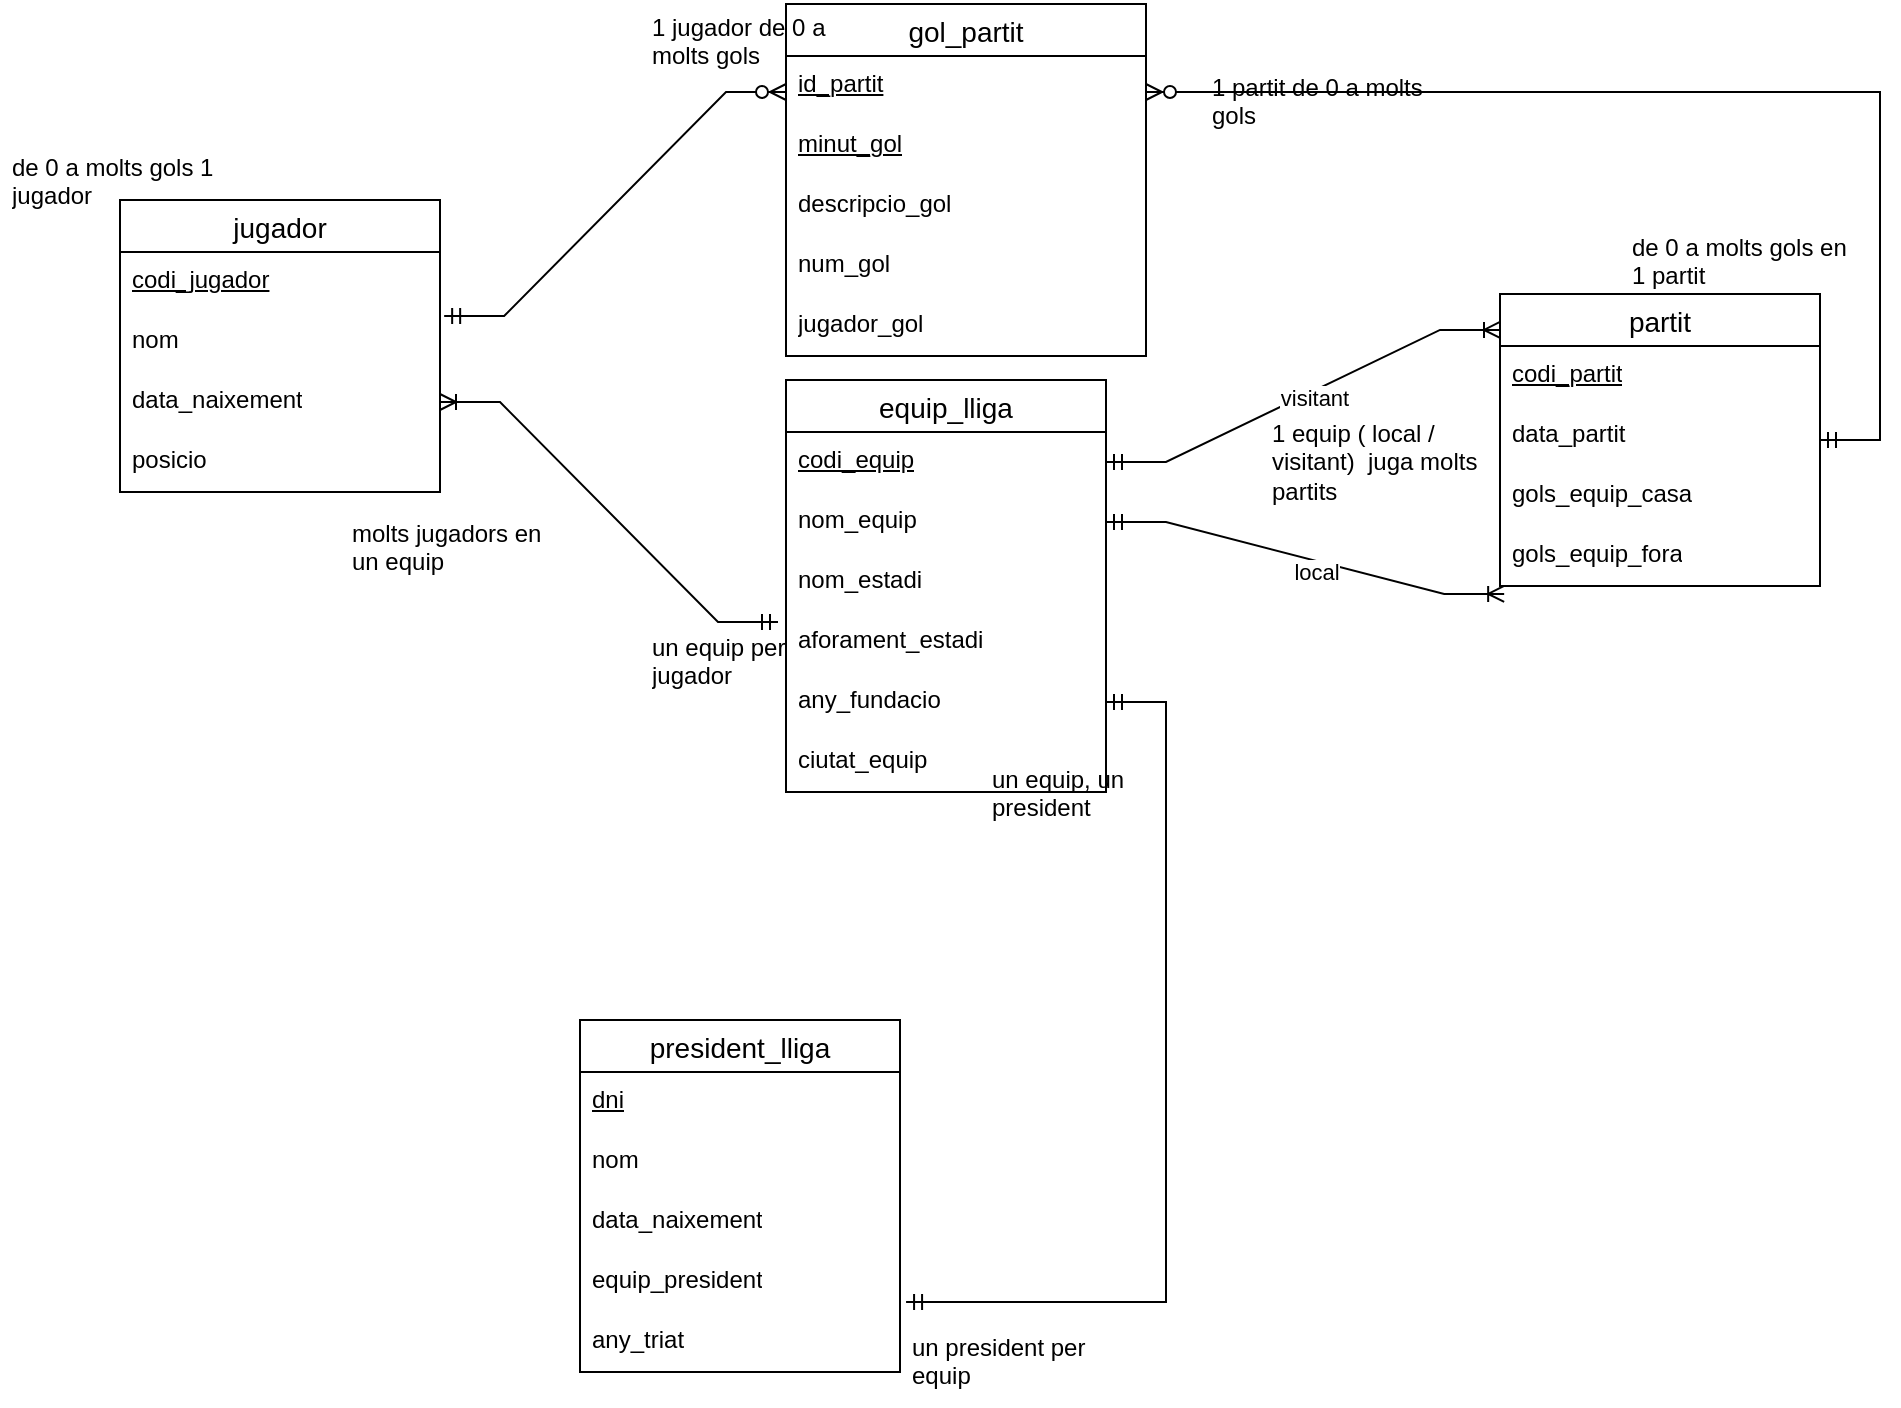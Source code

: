 <mxfile version="24.7.17">
  <diagram name="Pàgina-1" id="MAjly87fxIGBJ7gbjYAO">
    <mxGraphModel dx="1469" dy="869" grid="1" gridSize="10" guides="1" tooltips="1" connect="1" arrows="1" fold="1" page="1" pageScale="1" pageWidth="827" pageHeight="1169" math="0" shadow="0">
      <root>
        <mxCell id="0" />
        <mxCell id="1" parent="0" />
        <mxCell id="cfqMcSnEyNYRxQB_8YAm-1" value="jugador" style="swimlane;fontStyle=0;childLayout=stackLayout;horizontal=1;startSize=26;horizontalStack=0;resizeParent=1;resizeParentMax=0;resizeLast=0;collapsible=1;marginBottom=0;align=center;fontSize=14;" parent="1" vertex="1">
          <mxGeometry x="-80" y="120" width="160" height="146" as="geometry" />
        </mxCell>
        <mxCell id="cfqMcSnEyNYRxQB_8YAm-2" value="&lt;u&gt;codi_jugador&lt;/u&gt;" style="text;strokeColor=none;fillColor=none;spacingLeft=4;spacingRight=4;overflow=hidden;rotatable=0;points=[[0,0.5],[1,0.5]];portConstraint=eastwest;fontSize=12;whiteSpace=wrap;html=1;" parent="cfqMcSnEyNYRxQB_8YAm-1" vertex="1">
          <mxGeometry y="26" width="160" height="30" as="geometry" />
        </mxCell>
        <mxCell id="cfqMcSnEyNYRxQB_8YAm-5" value="nom" style="text;strokeColor=none;fillColor=none;spacingLeft=4;spacingRight=4;overflow=hidden;rotatable=0;points=[[0,0.5],[1,0.5]];portConstraint=eastwest;fontSize=12;whiteSpace=wrap;html=1;" parent="cfqMcSnEyNYRxQB_8YAm-1" vertex="1">
          <mxGeometry y="56" width="160" height="30" as="geometry" />
        </mxCell>
        <mxCell id="cfqMcSnEyNYRxQB_8YAm-3" value="data_naixement" style="text;strokeColor=none;fillColor=none;spacingLeft=4;spacingRight=4;overflow=hidden;rotatable=0;points=[[0,0.5],[1,0.5]];portConstraint=eastwest;fontSize=12;whiteSpace=wrap;html=1;" parent="cfqMcSnEyNYRxQB_8YAm-1" vertex="1">
          <mxGeometry y="86" width="160" height="30" as="geometry" />
        </mxCell>
        <mxCell id="cfqMcSnEyNYRxQB_8YAm-4" value="posicio" style="text;strokeColor=none;fillColor=none;spacingLeft=4;spacingRight=4;overflow=hidden;rotatable=0;points=[[0,0.5],[1,0.5]];portConstraint=eastwest;fontSize=12;whiteSpace=wrap;html=1;" parent="cfqMcSnEyNYRxQB_8YAm-1" vertex="1">
          <mxGeometry y="116" width="160" height="30" as="geometry" />
        </mxCell>
        <mxCell id="cfqMcSnEyNYRxQB_8YAm-6" value="equip_lliga" style="swimlane;fontStyle=0;childLayout=stackLayout;horizontal=1;startSize=26;horizontalStack=0;resizeParent=1;resizeParentMax=0;resizeLast=0;collapsible=1;marginBottom=0;align=center;fontSize=14;" parent="1" vertex="1">
          <mxGeometry x="253" y="210" width="160" height="206" as="geometry" />
        </mxCell>
        <mxCell id="cfqMcSnEyNYRxQB_8YAm-7" value="&lt;u&gt;codi_equip&lt;/u&gt;" style="text;strokeColor=none;fillColor=none;spacingLeft=4;spacingRight=4;overflow=hidden;rotatable=0;points=[[0,0.5],[1,0.5]];portConstraint=eastwest;fontSize=12;whiteSpace=wrap;html=1;" parent="cfqMcSnEyNYRxQB_8YAm-6" vertex="1">
          <mxGeometry y="26" width="160" height="30" as="geometry" />
        </mxCell>
        <mxCell id="cfqMcSnEyNYRxQB_8YAm-8" value="nom_equip" style="text;strokeColor=none;fillColor=none;spacingLeft=4;spacingRight=4;overflow=hidden;rotatable=0;points=[[0,0.5],[1,0.5]];portConstraint=eastwest;fontSize=12;whiteSpace=wrap;html=1;" parent="cfqMcSnEyNYRxQB_8YAm-6" vertex="1">
          <mxGeometry y="56" width="160" height="30" as="geometry" />
        </mxCell>
        <mxCell id="cfqMcSnEyNYRxQB_8YAm-9" value="nom_estadi" style="text;strokeColor=none;fillColor=none;spacingLeft=4;spacingRight=4;overflow=hidden;rotatable=0;points=[[0,0.5],[1,0.5]];portConstraint=eastwest;fontSize=12;whiteSpace=wrap;html=1;" parent="cfqMcSnEyNYRxQB_8YAm-6" vertex="1">
          <mxGeometry y="86" width="160" height="30" as="geometry" />
        </mxCell>
        <mxCell id="cfqMcSnEyNYRxQB_8YAm-16" value="aforament_estadi" style="text;strokeColor=none;fillColor=none;spacingLeft=4;spacingRight=4;overflow=hidden;rotatable=0;points=[[0,0.5],[1,0.5]];portConstraint=eastwest;fontSize=12;whiteSpace=wrap;html=1;" parent="cfqMcSnEyNYRxQB_8YAm-6" vertex="1">
          <mxGeometry y="116" width="160" height="30" as="geometry" />
        </mxCell>
        <mxCell id="cfqMcSnEyNYRxQB_8YAm-10" value="any_fundacio" style="text;strokeColor=none;fillColor=none;spacingLeft=4;spacingRight=4;overflow=hidden;rotatable=0;points=[[0,0.5],[1,0.5]];portConstraint=eastwest;fontSize=12;whiteSpace=wrap;html=1;" parent="cfqMcSnEyNYRxQB_8YAm-6" vertex="1">
          <mxGeometry y="146" width="160" height="30" as="geometry" />
        </mxCell>
        <mxCell id="cfqMcSnEyNYRxQB_8YAm-17" value="ciutat_equip" style="text;strokeColor=none;fillColor=none;spacingLeft=4;spacingRight=4;overflow=hidden;rotatable=0;points=[[0,0.5],[1,0.5]];portConstraint=eastwest;fontSize=12;whiteSpace=wrap;html=1;" parent="cfqMcSnEyNYRxQB_8YAm-6" vertex="1">
          <mxGeometry y="176" width="160" height="30" as="geometry" />
        </mxCell>
        <mxCell id="cfqMcSnEyNYRxQB_8YAm-11" value="partit" style="swimlane;fontStyle=0;childLayout=stackLayout;horizontal=1;startSize=26;horizontalStack=0;resizeParent=1;resizeParentMax=0;resizeLast=0;collapsible=1;marginBottom=0;align=center;fontSize=14;" parent="1" vertex="1">
          <mxGeometry x="610" y="167" width="160" height="146" as="geometry" />
        </mxCell>
        <mxCell id="cfqMcSnEyNYRxQB_8YAm-12" value="&lt;u&gt;codi_partit&lt;/u&gt;" style="text;strokeColor=none;fillColor=none;spacingLeft=4;spacingRight=4;overflow=hidden;rotatable=0;points=[[0,0.5],[1,0.5]];portConstraint=eastwest;fontSize=12;whiteSpace=wrap;html=1;" parent="cfqMcSnEyNYRxQB_8YAm-11" vertex="1">
          <mxGeometry y="26" width="160" height="30" as="geometry" />
        </mxCell>
        <mxCell id="cfqMcSnEyNYRxQB_8YAm-13" value="data_partit" style="text;strokeColor=none;fillColor=none;spacingLeft=4;spacingRight=4;overflow=hidden;rotatable=0;points=[[0,0.5],[1,0.5]];portConstraint=eastwest;fontSize=12;whiteSpace=wrap;html=1;" parent="cfqMcSnEyNYRxQB_8YAm-11" vertex="1">
          <mxGeometry y="56" width="160" height="30" as="geometry" />
        </mxCell>
        <mxCell id="cfqMcSnEyNYRxQB_8YAm-14" value="gols_equip_casa" style="text;strokeColor=none;fillColor=none;spacingLeft=4;spacingRight=4;overflow=hidden;rotatable=0;points=[[0,0.5],[1,0.5]];portConstraint=eastwest;fontSize=12;whiteSpace=wrap;html=1;" parent="cfqMcSnEyNYRxQB_8YAm-11" vertex="1">
          <mxGeometry y="86" width="160" height="30" as="geometry" />
        </mxCell>
        <mxCell id="cfqMcSnEyNYRxQB_8YAm-15" value="gols_equip_fora" style="text;strokeColor=none;fillColor=none;spacingLeft=4;spacingRight=4;overflow=hidden;rotatable=0;points=[[0,0.5],[1,0.5]];portConstraint=eastwest;fontSize=12;whiteSpace=wrap;html=1;" parent="cfqMcSnEyNYRxQB_8YAm-11" vertex="1">
          <mxGeometry y="116" width="160" height="30" as="geometry" />
        </mxCell>
        <mxCell id="cfqMcSnEyNYRxQB_8YAm-18" value="gol_partit" style="swimlane;fontStyle=0;childLayout=stackLayout;horizontal=1;startSize=26;horizontalStack=0;resizeParent=1;resizeParentMax=0;resizeLast=0;collapsible=1;marginBottom=0;align=center;fontSize=14;" parent="1" vertex="1">
          <mxGeometry x="253" y="22" width="180" height="176" as="geometry" />
        </mxCell>
        <mxCell id="K7ZgRjItraJ9BAsRBDeH-1" value="&lt;u&gt;id_partit&lt;/u&gt;" style="text;strokeColor=none;fillColor=none;spacingLeft=4;spacingRight=4;overflow=hidden;rotatable=0;points=[[0,0.5],[1,0.5]];portConstraint=eastwest;fontSize=12;whiteSpace=wrap;html=1;" vertex="1" parent="cfqMcSnEyNYRxQB_8YAm-18">
          <mxGeometry y="26" width="180" height="30" as="geometry" />
        </mxCell>
        <mxCell id="cfqMcSnEyNYRxQB_8YAm-19" value="&lt;u&gt;minut_gol&lt;/u&gt;" style="text;strokeColor=none;fillColor=none;spacingLeft=4;spacingRight=4;overflow=hidden;rotatable=0;points=[[0,0.5],[1,0.5]];portConstraint=eastwest;fontSize=12;whiteSpace=wrap;html=1;" parent="cfqMcSnEyNYRxQB_8YAm-18" vertex="1">
          <mxGeometry y="56" width="180" height="30" as="geometry" />
        </mxCell>
        <mxCell id="cfqMcSnEyNYRxQB_8YAm-20" value="descripcio_gol" style="text;strokeColor=none;fillColor=none;spacingLeft=4;spacingRight=4;overflow=hidden;rotatable=0;points=[[0,0.5],[1,0.5]];portConstraint=eastwest;fontSize=12;whiteSpace=wrap;html=1;" parent="cfqMcSnEyNYRxQB_8YAm-18" vertex="1">
          <mxGeometry y="86" width="180" height="30" as="geometry" />
        </mxCell>
        <mxCell id="PyK2KTt20wwOfGCghMNB-15" value="num_gol" style="text;strokeColor=none;fillColor=none;spacingLeft=4;spacingRight=4;overflow=hidden;rotatable=0;points=[[0,0.5],[1,0.5]];portConstraint=eastwest;fontSize=12;whiteSpace=wrap;html=1;" parent="cfqMcSnEyNYRxQB_8YAm-18" vertex="1">
          <mxGeometry y="116" width="180" height="30" as="geometry" />
        </mxCell>
        <mxCell id="K7ZgRjItraJ9BAsRBDeH-2" value="jugador_gol" style="text;strokeColor=none;fillColor=none;spacingLeft=4;spacingRight=4;overflow=hidden;rotatable=0;points=[[0,0.5],[1,0.5]];portConstraint=eastwest;fontSize=12;whiteSpace=wrap;html=1;" vertex="1" parent="cfqMcSnEyNYRxQB_8YAm-18">
          <mxGeometry y="146" width="180" height="30" as="geometry" />
        </mxCell>
        <mxCell id="cfqMcSnEyNYRxQB_8YAm-23" value="president_lliga" style="swimlane;fontStyle=0;childLayout=stackLayout;horizontal=1;startSize=26;horizontalStack=0;resizeParent=1;resizeParentMax=0;resizeLast=0;collapsible=1;marginBottom=0;align=center;fontSize=14;" parent="1" vertex="1">
          <mxGeometry x="150" y="530" width="160" height="176" as="geometry" />
        </mxCell>
        <mxCell id="cfqMcSnEyNYRxQB_8YAm-24" value="&lt;u&gt;dni&lt;/u&gt;" style="text;strokeColor=none;fillColor=none;spacingLeft=4;spacingRight=4;overflow=hidden;rotatable=0;points=[[0,0.5],[1,0.5]];portConstraint=eastwest;fontSize=12;whiteSpace=wrap;html=1;" parent="cfqMcSnEyNYRxQB_8YAm-23" vertex="1">
          <mxGeometry y="26" width="160" height="30" as="geometry" />
        </mxCell>
        <mxCell id="cfqMcSnEyNYRxQB_8YAm-25" value="nom" style="text;strokeColor=none;fillColor=none;spacingLeft=4;spacingRight=4;overflow=hidden;rotatable=0;points=[[0,0.5],[1,0.5]];portConstraint=eastwest;fontSize=12;whiteSpace=wrap;html=1;" parent="cfqMcSnEyNYRxQB_8YAm-23" vertex="1">
          <mxGeometry y="56" width="160" height="30" as="geometry" />
        </mxCell>
        <mxCell id="cfqMcSnEyNYRxQB_8YAm-26" value="data_naixement" style="text;strokeColor=none;fillColor=none;spacingLeft=4;spacingRight=4;overflow=hidden;rotatable=0;points=[[0,0.5],[1,0.5]];portConstraint=eastwest;fontSize=12;whiteSpace=wrap;html=1;" parent="cfqMcSnEyNYRxQB_8YAm-23" vertex="1">
          <mxGeometry y="86" width="160" height="30" as="geometry" />
        </mxCell>
        <mxCell id="cfqMcSnEyNYRxQB_8YAm-27" value="equip_president&lt;div&gt;&lt;span style=&quot;color: rgba(0, 0, 0, 0); font-family: monospace; font-size: 0px; text-wrap: nowrap;&quot;&gt;%3CmxGraphModel%3E%3Croot%3E%3CmxCell%20id%3D%220%22%2F%3E%3CmxCell%20id%3D%221%22%20parent%3D%220%22%2F%3E%3CmxCell%20id%3D%222%22%20value%3D%22partit%22%20style%3D%22swimlane%3BfontStyle%3D0%3BchildLayout%3DstackLayout%3Bhorizontal%3D1%3BstartSize%3D26%3BhorizontalStack%3D0%3BresizeParent%3D1%3BresizeParentMax%3D0%3BresizeLast%3D0%3Bcollapsible%3D1%3BmarginBottom%3D0%3Balign%3Dcenter%3BfontSize%3D14%3B%22%20vertex%3D%221%22%20parent%3D%221%22%3E%3CmxGeometry%20x%3D%22150%22%20y%3D%22480%22%20width%3D%22160%22%20height%3D%22146%22%20as%3D%22geometry%22%2F%3E%3C%2FmxCell%3E%3CmxCell%20id%3D%223%22%20value%3D%22%26lt%3Bu%26gt%3Bcodi_patit%26lt%3B%2Fu%26gt%3B%22%20style%3D%22text%3BstrokeColor%3Dnone%3BfillColor%3Dnone%3BspacingLeft%3D4%3BspacingRight%3D4%3Boverflow%3Dhidden%3Brotatable%3D0%3Bpoints%3D%5B%5B0%2C0.5%5D%2C%5B1%2C0.5%5D%5D%3BportConstraint%3Deastwest%3BfontSize%3D12%3BwhiteSpace%3Dwrap%3Bhtml%3D1%3B%22%20vertex%3D%221%22%20parent%3D%222%22%3E%3CmxGeometry%20y%3D%2226%22%20width%3D%22160%22%20height%3D%2230%22%20as%3D%22geometry%22%2F%3E%3C%2FmxCell%3E%3CmxCell%20id%3D%224%22%20value%3D%22data_partit%22%20style%3D%22text%3BstrokeColor%3Dnone%3BfillColor%3Dnone%3BspacingLeft%3D4%3BspacingRight%3D4%3Boverflow%3Dhidden%3Brotatable%3D0%3Bpoints%3D%5B%5B0%2C0.5%5D%2C%5B1%2C0.5%5D%5D%3BportConstraint%3Deastwest%3BfontSize%3D12%3BwhiteSpace%3Dwrap%3Bhtml%3D1%3B%22%20vertex%3D%221%22%20parent%3D%222%22%3E%3CmxGeometry%20y%3D%2256%22%20width%3D%22160%22%20height%3D%2230%22%20as%3D%22geometry%22%2F%3E%3C%2FmxCell%3E%3CmxCell%20id%3D%225%22%20value%3D%22gols_equip_casa%22%20style%3D%22text%3BstrokeColor%3Dnone%3BfillColor%3Dnone%3BspacingLeft%3D4%3BspacingRight%3D4%3Boverflow%3Dhidden%3Brotatable%3D0%3Bpoints%3D%5B%5B0%2C0.5%5D%2C%5B1%2C0.5%5D%5D%3BportConstraint%3Deastwest%3BfontSize%3D12%3BwhiteSpace%3Dwrap%3Bhtml%3D1%3B%22%20vertex%3D%221%22%20parent%3D%222%22%3E%3CmxGeometry%20y%3D%2286%22%20width%3D%22160%22%20height%3D%2230%22%20as%3D%22geometry%22%2F%3E%3C%2FmxCell%3E%3CmxCell%20id%3D%226%22%20value%3D%22gols_equip_fora%22%20style%3D%22text%3BstrokeColor%3Dnone%3BfillColor%3Dnone%3BspacingLeft%3D4%3BspacingRight%3D4%3Boverflow%3Dhidden%3Brotatable%3D0%3Bpoints%3D%5B%5B0%2C0.5%5D%2C%5B1%2C0.5%5D%5D%3BportConstraint%3Deastwest%3BfontSize%3D12%3BwhiteSpace%3Dwrap%3Bhtml%3D1%3B%22%20vertex%3D%221%22%20parent%3D%222%22%3E%3CmxGeometry%20y%3D%22116%22%20width%3D%22160%22%20height%3D%2230%22%20as%3D%22geometry%22%2F%3E%3C%2FmxCell%3E%3C%2Froot%3E%3C%2FmxGraphModel%3E&lt;/span&gt;&lt;br&gt;&lt;/div&gt;" style="text;strokeColor=none;fillColor=none;spacingLeft=4;spacingRight=4;overflow=hidden;rotatable=0;points=[[0,0.5],[1,0.5]];portConstraint=eastwest;fontSize=12;whiteSpace=wrap;html=1;" parent="cfqMcSnEyNYRxQB_8YAm-23" vertex="1">
          <mxGeometry y="116" width="160" height="30" as="geometry" />
        </mxCell>
        <mxCell id="cfqMcSnEyNYRxQB_8YAm-33" value="&lt;div&gt;any_triat&lt;/div&gt;" style="text;strokeColor=none;fillColor=none;spacingLeft=4;spacingRight=4;overflow=hidden;rotatable=0;points=[[0,0.5],[1,0.5]];portConstraint=eastwest;fontSize=12;whiteSpace=wrap;html=1;" parent="cfqMcSnEyNYRxQB_8YAm-23" vertex="1">
          <mxGeometry y="146" width="160" height="30" as="geometry" />
        </mxCell>
        <mxCell id="cfqMcSnEyNYRxQB_8YAm-38" value="" style="edgeStyle=entityRelationEdgeStyle;fontSize=12;html=1;endArrow=ERoneToMany;startArrow=ERmandOne;rounded=0;exitX=-0.025;exitY=0.167;exitDx=0;exitDy=0;entryX=1;entryY=0.5;entryDx=0;entryDy=0;exitPerimeter=0;" parent="1" source="cfqMcSnEyNYRxQB_8YAm-16" target="cfqMcSnEyNYRxQB_8YAm-3" edge="1">
          <mxGeometry width="100" height="100" relative="1" as="geometry">
            <mxPoint x="600" y="460" as="sourcePoint" />
            <mxPoint x="140" y="10" as="targetPoint" />
          </mxGeometry>
        </mxCell>
        <mxCell id="cfqMcSnEyNYRxQB_8YAm-39" value="" style="edgeStyle=entityRelationEdgeStyle;fontSize=12;html=1;endArrow=ERmandOne;startArrow=ERmandOne;rounded=0;entryX=1.019;entryY=0.833;entryDx=0;entryDy=0;entryPerimeter=0;" parent="1" target="cfqMcSnEyNYRxQB_8YAm-27" edge="1" source="cfqMcSnEyNYRxQB_8YAm-10">
          <mxGeometry width="100" height="100" relative="1" as="geometry">
            <mxPoint x="430" y="380" as="sourcePoint" />
            <mxPoint x="160" y="700" as="targetPoint" />
            <Array as="points">
              <mxPoint x="470" y="440" />
              <mxPoint x="460" y="560" />
              <mxPoint x="190" y="440" />
              <mxPoint x="120" y="470" />
            </Array>
          </mxGeometry>
        </mxCell>
        <mxCell id="cfqMcSnEyNYRxQB_8YAm-40" value="molts jugadors en un equip" style="text;strokeColor=none;fillColor=none;spacingLeft=4;spacingRight=4;overflow=hidden;rotatable=0;points=[[0,0.5],[1,0.5]];portConstraint=eastwest;fontSize=12;whiteSpace=wrap;html=1;" parent="1" vertex="1">
          <mxGeometry x="30" y="273" width="120" height="40" as="geometry" />
        </mxCell>
        <mxCell id="cfqMcSnEyNYRxQB_8YAm-41" value="un equip per jugador" style="text;strokeColor=none;fillColor=none;spacingLeft=4;spacingRight=4;overflow=hidden;rotatable=0;points=[[0,0.5],[1,0.5]];portConstraint=eastwest;fontSize=12;whiteSpace=wrap;html=1;" parent="1" vertex="1">
          <mxGeometry x="180" y="330" width="120" height="40" as="geometry" />
        </mxCell>
        <mxCell id="cfqMcSnEyNYRxQB_8YAm-43" value="un president per equip" style="text;strokeColor=none;fillColor=none;spacingLeft=4;spacingRight=4;overflow=hidden;rotatable=0;points=[[0,0.5],[1,0.5]];portConstraint=eastwest;fontSize=12;whiteSpace=wrap;html=1;" parent="1" vertex="1">
          <mxGeometry x="310" y="680" width="120" height="40" as="geometry" />
        </mxCell>
        <mxCell id="cfqMcSnEyNYRxQB_8YAm-44" value="un equip, un president" style="text;strokeColor=none;fillColor=none;spacingLeft=4;spacingRight=4;overflow=hidden;rotatable=0;points=[[0,0.5],[1,0.5]];portConstraint=eastwest;fontSize=12;whiteSpace=wrap;html=1;" parent="1" vertex="1">
          <mxGeometry x="350" y="396" width="120" height="40" as="geometry" />
        </mxCell>
        <mxCell id="PyK2KTt20wwOfGCghMNB-1" value="" style="edgeStyle=entityRelationEdgeStyle;fontSize=12;html=1;endArrow=ERzeroToMany;startArrow=ERmandOne;rounded=0;exitX=1.013;exitY=0.067;exitDx=0;exitDy=0;exitPerimeter=0;entryX=0;entryY=0.25;entryDx=0;entryDy=0;" parent="1" source="cfqMcSnEyNYRxQB_8YAm-5" target="cfqMcSnEyNYRxQB_8YAm-18" edge="1">
          <mxGeometry width="100" height="100" relative="1" as="geometry">
            <mxPoint x="140" y="200" as="sourcePoint" />
            <mxPoint x="460" y="360" as="targetPoint" />
          </mxGeometry>
        </mxCell>
        <mxCell id="PyK2KTt20wwOfGCghMNB-2" value="" style="edgeStyle=entityRelationEdgeStyle;fontSize=12;html=1;endArrow=ERoneToMany;startArrow=ERmandOne;rounded=0;entryX=0;entryY=0.123;entryDx=0;entryDy=0;entryPerimeter=0;" parent="1" source="cfqMcSnEyNYRxQB_8YAm-7" target="cfqMcSnEyNYRxQB_8YAm-11" edge="1">
          <mxGeometry width="100" height="100" relative="1" as="geometry">
            <mxPoint x="360" y="460" as="sourcePoint" />
            <mxPoint x="460" y="360" as="targetPoint" />
          </mxGeometry>
        </mxCell>
        <mxCell id="PyK2KTt20wwOfGCghMNB-3" value="visitant" style="edgeLabel;html=1;align=center;verticalAlign=middle;resizable=0;points=[];" parent="PyK2KTt20wwOfGCghMNB-2" vertex="1" connectable="0">
          <mxGeometry x="0.051" y="-3" relative="1" as="geometry">
            <mxPoint x="-1" as="offset" />
          </mxGeometry>
        </mxCell>
        <mxCell id="PyK2KTt20wwOfGCghMNB-4" value="" style="edgeStyle=entityRelationEdgeStyle;fontSize=12;html=1;endArrow=ERoneToMany;startArrow=ERmandOne;rounded=0;entryX=0.013;entryY=1.133;entryDx=0;entryDy=0;entryPerimeter=0;" parent="1" source="cfqMcSnEyNYRxQB_8YAm-8" target="cfqMcSnEyNYRxQB_8YAm-15" edge="1">
          <mxGeometry width="100" height="100" relative="1" as="geometry">
            <mxPoint x="437" y="319" as="sourcePoint" />
            <mxPoint x="610" y="248" as="targetPoint" />
          </mxGeometry>
        </mxCell>
        <mxCell id="PyK2KTt20wwOfGCghMNB-7" value="local" style="edgeLabel;html=1;align=center;verticalAlign=middle;resizable=0;points=[];" parent="PyK2KTt20wwOfGCghMNB-4" vertex="1" connectable="0">
          <mxGeometry x="0.069" y="-5" relative="1" as="geometry">
            <mxPoint as="offset" />
          </mxGeometry>
        </mxCell>
        <mxCell id="PyK2KTt20wwOfGCghMNB-9" value="1 equip ( local / visitant)&amp;nbsp; juga molts partits" style="text;strokeColor=none;fillColor=none;spacingLeft=4;spacingRight=4;overflow=hidden;rotatable=0;points=[[0,0.5],[1,0.5]];portConstraint=eastwest;fontSize=12;whiteSpace=wrap;html=1;" parent="1" vertex="1">
          <mxGeometry x="490" y="223" width="120" height="50" as="geometry" />
        </mxCell>
        <mxCell id="PyK2KTt20wwOfGCghMNB-10" value="" style="edgeStyle=entityRelationEdgeStyle;fontSize=12;html=1;endArrow=ERzeroToMany;startArrow=ERmandOne;rounded=0;entryX=1;entryY=0.25;entryDx=0;entryDy=0;" parent="1" target="cfqMcSnEyNYRxQB_8YAm-18" edge="1">
          <mxGeometry width="100" height="100" relative="1" as="geometry">
            <mxPoint x="770" y="240" as="sourcePoint" />
            <mxPoint x="270" y="89" as="targetPoint" />
            <Array as="points">
              <mxPoint x="640" y="90" />
              <mxPoint x="650" y="50" />
            </Array>
          </mxGeometry>
        </mxCell>
        <mxCell id="PyK2KTt20wwOfGCghMNB-11" value="1 partit de 0 a molts gols" style="text;strokeColor=none;fillColor=none;spacingLeft=4;spacingRight=4;overflow=hidden;rotatable=0;points=[[0,0.5],[1,0.5]];portConstraint=eastwest;fontSize=12;whiteSpace=wrap;html=1;" parent="1" vertex="1">
          <mxGeometry x="460" y="50" width="120" height="50" as="geometry" />
        </mxCell>
        <mxCell id="PyK2KTt20wwOfGCghMNB-12" value="de 0 a molts gols en 1 partit" style="text;strokeColor=none;fillColor=none;spacingLeft=4;spacingRight=4;overflow=hidden;rotatable=0;points=[[0,0.5],[1,0.5]];portConstraint=eastwest;fontSize=12;whiteSpace=wrap;html=1;" parent="1" vertex="1">
          <mxGeometry x="670" y="130" width="120" height="50" as="geometry" />
        </mxCell>
        <mxCell id="PyK2KTt20wwOfGCghMNB-13" value="1 jugador de 0 a molts gols" style="text;strokeColor=none;fillColor=none;spacingLeft=4;spacingRight=4;overflow=hidden;rotatable=0;points=[[0,0.5],[1,0.5]];portConstraint=eastwest;fontSize=12;whiteSpace=wrap;html=1;" parent="1" vertex="1">
          <mxGeometry x="180" y="20" width="120" height="40" as="geometry" />
        </mxCell>
        <mxCell id="PyK2KTt20wwOfGCghMNB-14" value="de 0 a molts gols 1 jugador" style="text;strokeColor=none;fillColor=none;spacingLeft=4;spacingRight=4;overflow=hidden;rotatable=0;points=[[0,0.5],[1,0.5]];portConstraint=eastwest;fontSize=12;whiteSpace=wrap;html=1;" parent="1" vertex="1">
          <mxGeometry x="-140" y="90" width="120" height="40" as="geometry" />
        </mxCell>
      </root>
    </mxGraphModel>
  </diagram>
</mxfile>

